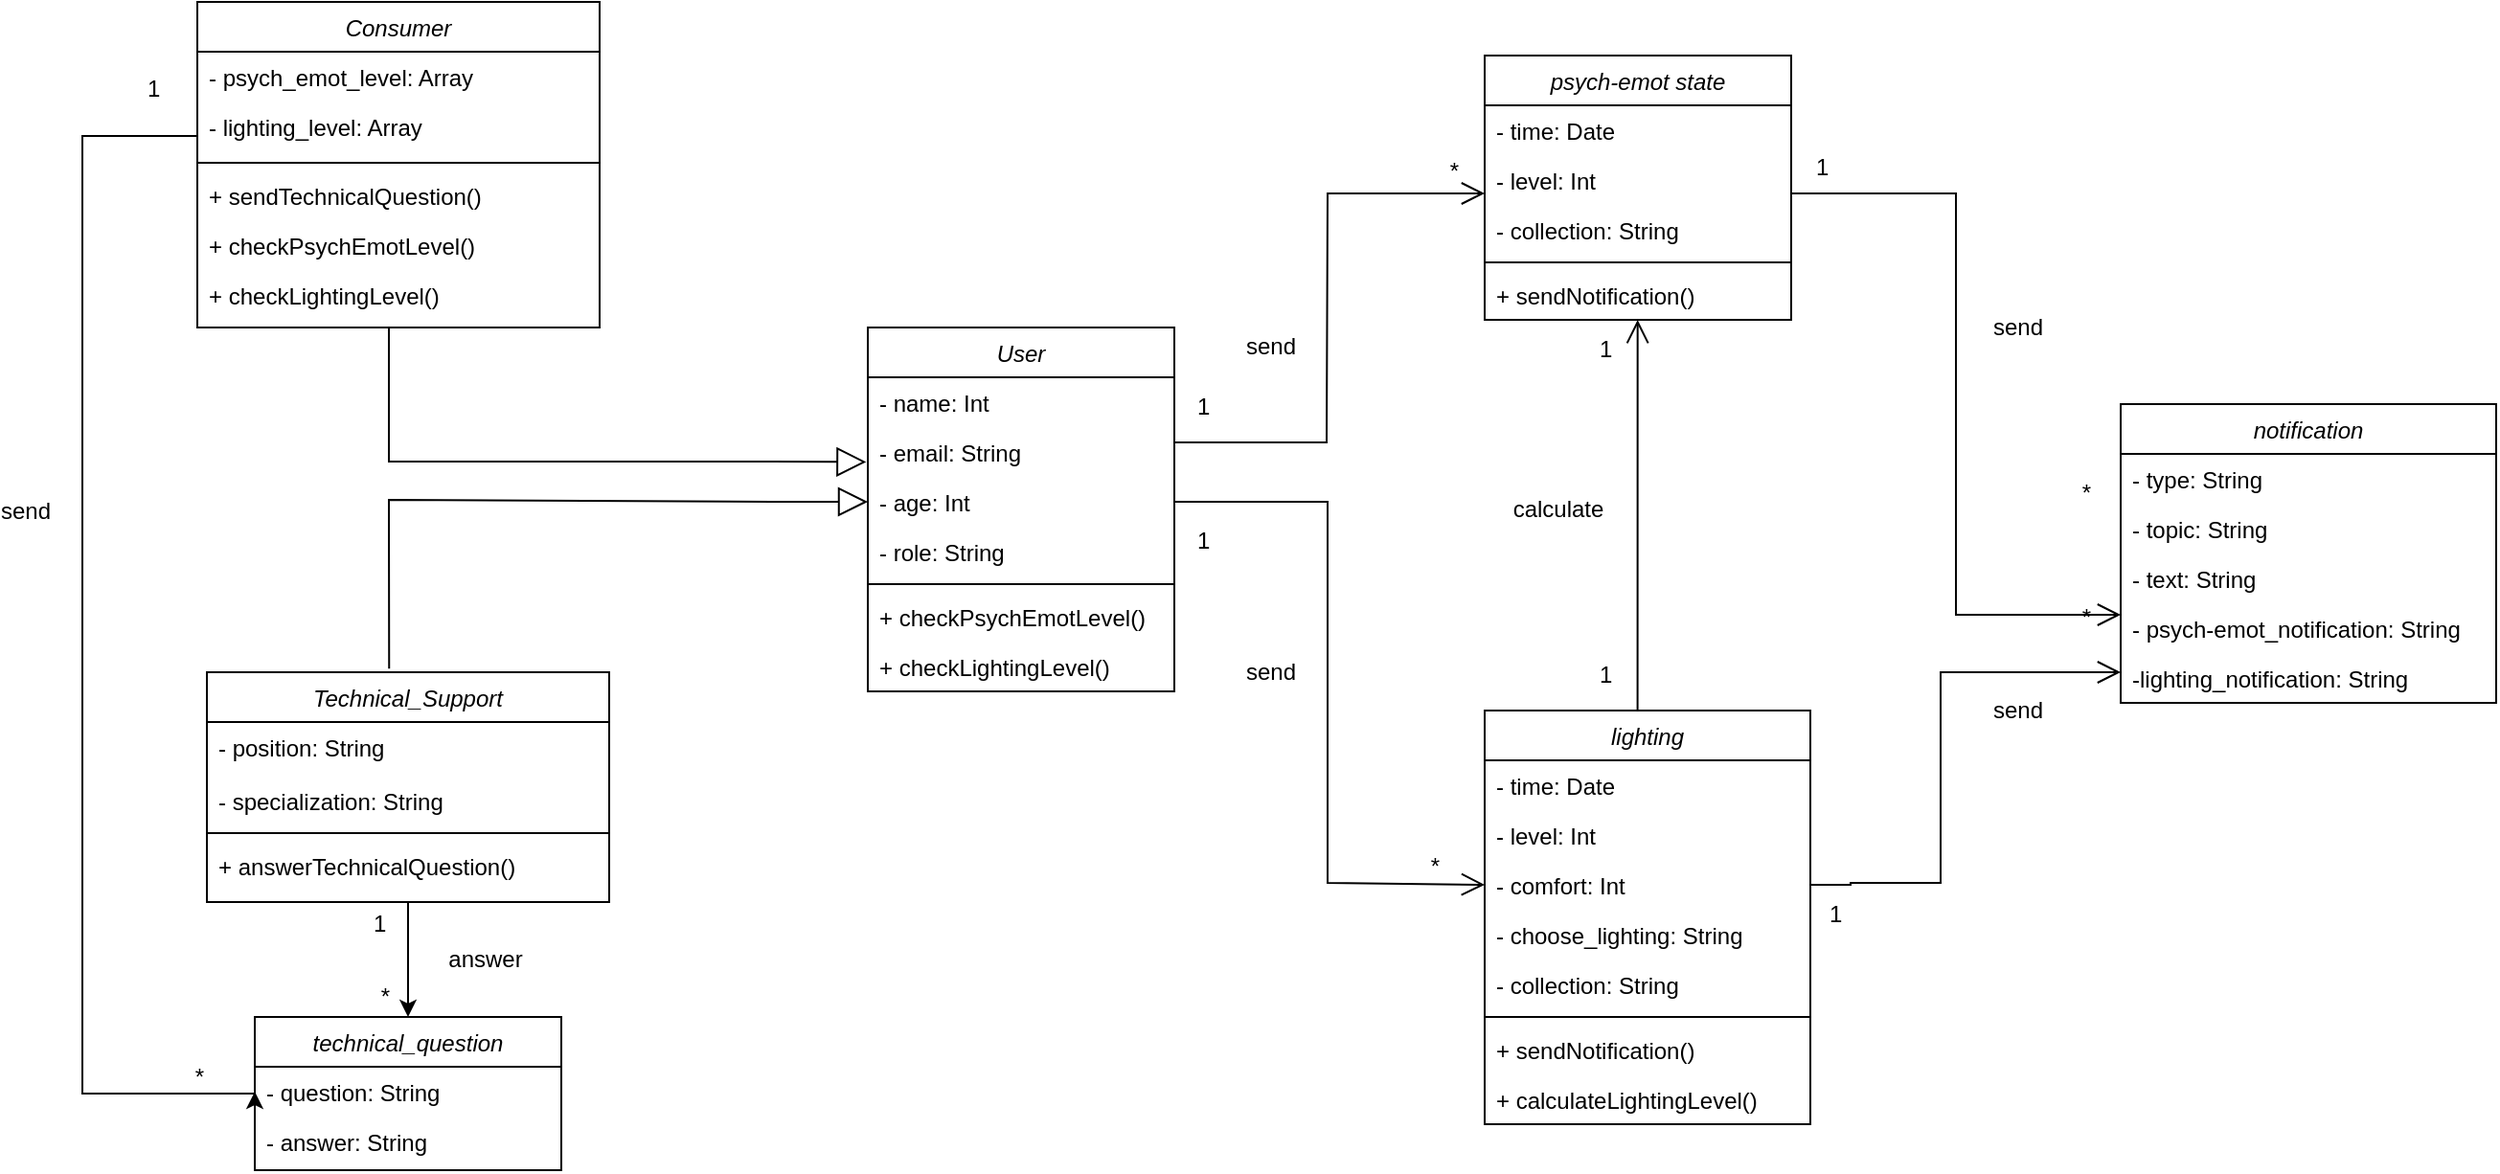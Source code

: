 <mxfile version="22.1.2" type="device" pages="2">
  <diagram id="0uNSTiFyO5Xx_1StXq3_" name="umlprogrammclasses">
    <mxGraphModel dx="830" dy="349" grid="1" gridSize="10" guides="1" tooltips="1" connect="1" arrows="1" fold="1" page="1" pageScale="1" pageWidth="827" pageHeight="1169" math="0" shadow="0">
      <root>
        <mxCell id="0" />
        <mxCell id="1" parent="0" />
        <mxCell id="LyiPn6veYWKkoinjSZd2-1" value="User" style="swimlane;fontStyle=2;align=center;verticalAlign=top;childLayout=stackLayout;horizontal=1;startSize=26;horizontalStack=0;resizeParent=1;resizeLast=0;collapsible=1;marginBottom=0;rounded=0;shadow=0;strokeWidth=1;" parent="1" vertex="1">
          <mxGeometry x="490" y="270" width="160" height="190" as="geometry">
            <mxRectangle x="230" y="140" width="160" height="26" as="alternateBounds" />
          </mxGeometry>
        </mxCell>
        <mxCell id="LyiPn6veYWKkoinjSZd2-2" value="- name: Int" style="text;align=left;verticalAlign=top;spacingLeft=4;spacingRight=4;overflow=hidden;rotatable=0;points=[[0,0.5],[1,0.5]];portConstraint=eastwest;" parent="LyiPn6veYWKkoinjSZd2-1" vertex="1">
          <mxGeometry y="26" width="160" height="26" as="geometry" />
        </mxCell>
        <mxCell id="LyiPn6veYWKkoinjSZd2-3" value="- email: String" style="text;align=left;verticalAlign=top;spacingLeft=4;spacingRight=4;overflow=hidden;rotatable=0;points=[[0,0.5],[1,0.5]];portConstraint=eastwest;rounded=0;shadow=0;html=0;" parent="LyiPn6veYWKkoinjSZd2-1" vertex="1">
          <mxGeometry y="52" width="160" height="26" as="geometry" />
        </mxCell>
        <mxCell id="LyiPn6veYWKkoinjSZd2-4" value="- age: Int" style="text;align=left;verticalAlign=top;spacingLeft=4;spacingRight=4;overflow=hidden;rotatable=0;points=[[0,0.5],[1,0.5]];portConstraint=eastwest;rounded=0;shadow=0;html=0;" parent="LyiPn6veYWKkoinjSZd2-1" vertex="1">
          <mxGeometry y="78" width="160" height="26" as="geometry" />
        </mxCell>
        <mxCell id="LyiPn6veYWKkoinjSZd2-5" value="- role: String" style="text;align=left;verticalAlign=top;spacingLeft=4;spacingRight=4;overflow=hidden;rotatable=0;points=[[0,0.5],[1,0.5]];portConstraint=eastwest;rounded=0;shadow=0;html=0;" parent="LyiPn6veYWKkoinjSZd2-1" vertex="1">
          <mxGeometry y="104" width="160" height="26" as="geometry" />
        </mxCell>
        <mxCell id="LyiPn6veYWKkoinjSZd2-6" value="" style="line;html=1;strokeWidth=1;align=left;verticalAlign=middle;spacingTop=-1;spacingLeft=3;spacingRight=3;rotatable=0;labelPosition=right;points=[];portConstraint=eastwest;" parent="LyiPn6veYWKkoinjSZd2-1" vertex="1">
          <mxGeometry y="130" width="160" height="8" as="geometry" />
        </mxCell>
        <mxCell id="LyiPn6veYWKkoinjSZd2-7" value="+ checkPsychEmotLevel()" style="text;align=left;verticalAlign=top;spacingLeft=4;spacingRight=4;overflow=hidden;rotatable=0;points=[[0,0.5],[1,0.5]];portConstraint=eastwest;" parent="LyiPn6veYWKkoinjSZd2-1" vertex="1">
          <mxGeometry y="138" width="160" height="26" as="geometry" />
        </mxCell>
        <mxCell id="LyiPn6veYWKkoinjSZd2-8" value="+ checkLightingLevel()" style="text;align=left;verticalAlign=top;spacingLeft=4;spacingRight=4;overflow=hidden;rotatable=0;points=[[0,0.5],[1,0.5]];portConstraint=eastwest;" parent="LyiPn6veYWKkoinjSZd2-1" vertex="1">
          <mxGeometry y="164" width="160" height="26" as="geometry" />
        </mxCell>
        <mxCell id="LyiPn6veYWKkoinjSZd2-9" style="edgeStyle=orthogonalEdgeStyle;rounded=0;orthogonalLoop=1;jettySize=auto;html=1;exitX=0.458;exitY=0.003;exitDx=0;exitDy=0;entryX=0.499;entryY=1.002;entryDx=0;entryDy=0;endSize=10;endArrow=open;endFill=0;entryPerimeter=0;exitPerimeter=0;" parent="1" source="LyiPn6veYWKkoinjSZd2-10" target="LyiPn6veYWKkoinjSZd2-67" edge="1">
          <mxGeometry relative="1" as="geometry">
            <Array as="points">
              <mxPoint x="892" y="471" />
            </Array>
          </mxGeometry>
        </mxCell>
        <mxCell id="LyiPn6veYWKkoinjSZd2-10" value="lighting" style="swimlane;fontStyle=2;align=center;verticalAlign=top;childLayout=stackLayout;horizontal=1;startSize=26;horizontalStack=0;resizeParent=1;resizeLast=0;collapsible=1;marginBottom=0;rounded=0;shadow=0;strokeWidth=1;" parent="1" vertex="1">
          <mxGeometry x="812" y="470" width="170" height="216" as="geometry">
            <mxRectangle x="550" y="140" width="160" height="26" as="alternateBounds" />
          </mxGeometry>
        </mxCell>
        <mxCell id="LyiPn6veYWKkoinjSZd2-11" value="- time: Date" style="text;align=left;verticalAlign=top;spacingLeft=4;spacingRight=4;overflow=hidden;rotatable=0;points=[[0,0.5],[1,0.5]];portConstraint=eastwest;" parent="LyiPn6veYWKkoinjSZd2-10" vertex="1">
          <mxGeometry y="26" width="170" height="26" as="geometry" />
        </mxCell>
        <mxCell id="LyiPn6veYWKkoinjSZd2-12" value="- level: Int" style="text;align=left;verticalAlign=top;spacingLeft=4;spacingRight=4;overflow=hidden;rotatable=0;points=[[0,0.5],[1,0.5]];portConstraint=eastwest;rounded=0;shadow=0;html=0;" parent="LyiPn6veYWKkoinjSZd2-10" vertex="1">
          <mxGeometry y="52" width="170" height="26" as="geometry" />
        </mxCell>
        <mxCell id="LyiPn6veYWKkoinjSZd2-13" value="- comfort: Int" style="text;align=left;verticalAlign=top;spacingLeft=4;spacingRight=4;overflow=hidden;rotatable=0;points=[[0,0.5],[1,0.5]];portConstraint=eastwest;rounded=0;shadow=0;html=0;" parent="LyiPn6veYWKkoinjSZd2-10" vertex="1">
          <mxGeometry y="78" width="170" height="26" as="geometry" />
        </mxCell>
        <mxCell id="LyiPn6veYWKkoinjSZd2-14" value="- choose_lighting: String" style="text;align=left;verticalAlign=top;spacingLeft=4;spacingRight=4;overflow=hidden;rotatable=0;points=[[0,0.5],[1,0.5]];portConstraint=eastwest;rounded=0;shadow=0;html=0;" parent="LyiPn6veYWKkoinjSZd2-10" vertex="1">
          <mxGeometry y="104" width="170" height="26" as="geometry" />
        </mxCell>
        <mxCell id="sDTNQ6NQUS_r1RzV8iLV-4" value="- collection: String" style="text;align=left;verticalAlign=top;spacingLeft=4;spacingRight=4;overflow=hidden;rotatable=0;points=[[0,0.5],[1,0.5]];portConstraint=eastwest;rounded=0;shadow=0;html=0;" vertex="1" parent="LyiPn6veYWKkoinjSZd2-10">
          <mxGeometry y="130" width="170" height="26" as="geometry" />
        </mxCell>
        <mxCell id="LyiPn6veYWKkoinjSZd2-16" value="" style="line;html=1;strokeWidth=1;align=left;verticalAlign=middle;spacingTop=-1;spacingLeft=3;spacingRight=3;rotatable=0;labelPosition=right;points=[];portConstraint=eastwest;" parent="LyiPn6veYWKkoinjSZd2-10" vertex="1">
          <mxGeometry y="156" width="170" height="8" as="geometry" />
        </mxCell>
        <mxCell id="LyiPn6veYWKkoinjSZd2-17" value="+ sendNotification()" style="text;align=left;verticalAlign=top;spacingLeft=4;spacingRight=4;overflow=hidden;rotatable=0;points=[[0,0.5],[1,0.5]];portConstraint=eastwest;" parent="LyiPn6veYWKkoinjSZd2-10" vertex="1">
          <mxGeometry y="164" width="170" height="26" as="geometry" />
        </mxCell>
        <mxCell id="LyiPn6veYWKkoinjSZd2-18" value="+ calculateLightingLevel()" style="text;align=left;verticalAlign=top;spacingLeft=4;spacingRight=4;overflow=hidden;rotatable=0;points=[[0,0.5],[1,0.5]];portConstraint=eastwest;" parent="LyiPn6veYWKkoinjSZd2-10" vertex="1">
          <mxGeometry y="190" width="170" height="26" as="geometry" />
        </mxCell>
        <mxCell id="LyiPn6veYWKkoinjSZd2-19" value="Consumer" style="swimlane;fontStyle=2;align=center;verticalAlign=top;childLayout=stackLayout;horizontal=1;startSize=26;horizontalStack=0;resizeParent=1;resizeLast=0;collapsible=1;marginBottom=0;rounded=0;shadow=0;strokeWidth=1;" parent="1" vertex="1">
          <mxGeometry x="140" y="100" width="210" height="170" as="geometry">
            <mxRectangle x="230" y="140" width="160" height="26" as="alternateBounds" />
          </mxGeometry>
        </mxCell>
        <mxCell id="LyiPn6veYWKkoinjSZd2-20" value="- psych_emot_level: Array" style="text;align=left;verticalAlign=top;spacingLeft=4;spacingRight=4;overflow=hidden;rotatable=0;points=[[0,0.5],[1,0.5]];portConstraint=eastwest;" parent="LyiPn6veYWKkoinjSZd2-19" vertex="1">
          <mxGeometry y="26" width="210" height="26" as="geometry" />
        </mxCell>
        <mxCell id="LyiPn6veYWKkoinjSZd2-21" value="- lighting_level: Array" style="text;align=left;verticalAlign=top;spacingLeft=4;spacingRight=4;overflow=hidden;rotatable=0;points=[[0,0.5],[1,0.5]];portConstraint=eastwest;rounded=0;shadow=0;html=0;" parent="LyiPn6veYWKkoinjSZd2-19" vertex="1">
          <mxGeometry y="52" width="210" height="28" as="geometry" />
        </mxCell>
        <mxCell id="LyiPn6veYWKkoinjSZd2-22" value="" style="line;html=1;strokeWidth=1;align=left;verticalAlign=middle;spacingTop=-1;spacingLeft=3;spacingRight=3;rotatable=0;labelPosition=right;points=[];portConstraint=eastwest;" parent="LyiPn6veYWKkoinjSZd2-19" vertex="1">
          <mxGeometry y="80" width="210" height="8" as="geometry" />
        </mxCell>
        <mxCell id="LyiPn6veYWKkoinjSZd2-23" value="+ sendTechnicalQuestion()" style="text;align=left;verticalAlign=top;spacingLeft=4;spacingRight=4;overflow=hidden;rotatable=0;points=[[0,0.5],[1,0.5]];portConstraint=eastwest;" parent="LyiPn6veYWKkoinjSZd2-19" vertex="1">
          <mxGeometry y="88" width="210" height="26" as="geometry" />
        </mxCell>
        <mxCell id="LyiPn6veYWKkoinjSZd2-24" value="+ checkPsychEmotLevel()" style="text;align=left;verticalAlign=top;spacingLeft=4;spacingRight=4;overflow=hidden;rotatable=0;points=[[0,0.5],[1,0.5]];portConstraint=eastwest;" parent="LyiPn6veYWKkoinjSZd2-19" vertex="1">
          <mxGeometry y="114" width="210" height="26" as="geometry" />
        </mxCell>
        <mxCell id="LyiPn6veYWKkoinjSZd2-25" value="+ checkLightingLevel()" style="text;align=left;verticalAlign=top;spacingLeft=4;spacingRight=4;overflow=hidden;rotatable=0;points=[[0,0.5],[1,0.5]];portConstraint=eastwest;" parent="LyiPn6veYWKkoinjSZd2-19" vertex="1">
          <mxGeometry y="140" width="210" height="26" as="geometry" />
        </mxCell>
        <mxCell id="LyiPn6veYWKkoinjSZd2-26" value="" style="endArrow=block;html=1;rounded=0;endFill=0;endSize=13;entryX=-0.005;entryY=0.701;entryDx=0;entryDy=0;entryPerimeter=0;" parent="1" target="LyiPn6veYWKkoinjSZd2-3" edge="1">
          <mxGeometry width="50" height="50" relative="1" as="geometry">
            <mxPoint x="240" y="270" as="sourcePoint" />
            <mxPoint x="560" y="275" as="targetPoint" />
            <Array as="points">
              <mxPoint x="240" y="340" />
              <mxPoint x="340" y="340" />
              <mxPoint x="440" y="340" />
            </Array>
          </mxGeometry>
        </mxCell>
        <mxCell id="LyiPn6veYWKkoinjSZd2-27" value="Technical_Support" style="swimlane;fontStyle=2;align=center;verticalAlign=top;childLayout=stackLayout;horizontal=1;startSize=26;horizontalStack=0;resizeParent=1;resizeLast=0;collapsible=1;marginBottom=0;rounded=0;shadow=0;strokeWidth=1;" parent="1" vertex="1">
          <mxGeometry x="145" y="450" width="210" height="120" as="geometry">
            <mxRectangle x="230" y="140" width="160" height="26" as="alternateBounds" />
          </mxGeometry>
        </mxCell>
        <mxCell id="LyiPn6veYWKkoinjSZd2-29" value="- position: String" style="text;align=left;verticalAlign=top;spacingLeft=4;spacingRight=4;overflow=hidden;rotatable=0;points=[[0,0.5],[1,0.5]];portConstraint=eastwest;rounded=0;shadow=0;html=0;" parent="LyiPn6veYWKkoinjSZd2-27" vertex="1">
          <mxGeometry y="26" width="210" height="28" as="geometry" />
        </mxCell>
        <mxCell id="LyiPn6veYWKkoinjSZd2-28" value="- specialization: String" style="text;align=left;verticalAlign=top;spacingLeft=4;spacingRight=4;overflow=hidden;rotatable=0;points=[[0,0.5],[1,0.5]];portConstraint=eastwest;" parent="LyiPn6veYWKkoinjSZd2-27" vertex="1">
          <mxGeometry y="54" width="210" height="26" as="geometry" />
        </mxCell>
        <mxCell id="LyiPn6veYWKkoinjSZd2-30" value="" style="line;html=1;strokeWidth=1;align=left;verticalAlign=middle;spacingTop=-1;spacingLeft=3;spacingRight=3;rotatable=0;labelPosition=right;points=[];portConstraint=eastwest;" parent="LyiPn6veYWKkoinjSZd2-27" vertex="1">
          <mxGeometry y="80" width="210" height="8" as="geometry" />
        </mxCell>
        <mxCell id="LyiPn6veYWKkoinjSZd2-31" value="+ answerTechnicalQuestion()" style="text;align=left;verticalAlign=top;spacingLeft=4;spacingRight=4;overflow=hidden;rotatable=0;points=[[0,0.5],[1,0.5]];portConstraint=eastwest;" parent="LyiPn6veYWKkoinjSZd2-27" vertex="1">
          <mxGeometry y="88" width="210" height="26" as="geometry" />
        </mxCell>
        <mxCell id="LyiPn6veYWKkoinjSZd2-32" value="technical_question" style="swimlane;fontStyle=2;align=center;verticalAlign=top;childLayout=stackLayout;horizontal=1;startSize=26;horizontalStack=0;resizeParent=1;resizeLast=0;collapsible=1;marginBottom=0;rounded=0;shadow=0;strokeWidth=1;" parent="1" vertex="1">
          <mxGeometry x="170" y="630" width="160" height="80" as="geometry">
            <mxRectangle x="550" y="140" width="160" height="26" as="alternateBounds" />
          </mxGeometry>
        </mxCell>
        <mxCell id="LyiPn6veYWKkoinjSZd2-33" value="- question: String" style="text;align=left;verticalAlign=top;spacingLeft=4;spacingRight=4;overflow=hidden;rotatable=0;points=[[0,0.5],[1,0.5]];portConstraint=eastwest;" parent="LyiPn6veYWKkoinjSZd2-32" vertex="1">
          <mxGeometry y="26" width="160" height="26" as="geometry" />
        </mxCell>
        <mxCell id="LyiPn6veYWKkoinjSZd2-34" value="- answer: String" style="text;align=left;verticalAlign=top;spacingLeft=4;spacingRight=4;overflow=hidden;rotatable=0;points=[[0,0.5],[1,0.5]];portConstraint=eastwest;rounded=0;shadow=0;html=0;" parent="LyiPn6veYWKkoinjSZd2-32" vertex="1">
          <mxGeometry y="52" width="160" height="26" as="geometry" />
        </mxCell>
        <mxCell id="LyiPn6veYWKkoinjSZd2-36" style="edgeStyle=orthogonalEdgeStyle;rounded=0;orthogonalLoop=1;jettySize=auto;html=1;exitX=0;exitY=0.5;exitDx=0;exitDy=0;entryX=0;entryY=0.5;entryDx=0;entryDy=0;" parent="1" source="LyiPn6veYWKkoinjSZd2-21" target="LyiPn6veYWKkoinjSZd2-33" edge="1">
          <mxGeometry relative="1" as="geometry">
            <mxPoint x="750" y="770" as="targetPoint" />
            <Array as="points">
              <mxPoint x="140" y="170" />
              <mxPoint x="80" y="170" />
              <mxPoint x="80" y="670" />
              <mxPoint x="170" y="670" />
            </Array>
          </mxGeometry>
        </mxCell>
        <mxCell id="LyiPn6veYWKkoinjSZd2-37" style="edgeStyle=orthogonalEdgeStyle;rounded=0;orthogonalLoop=1;jettySize=auto;html=1;exitX=0.5;exitY=1;exitDx=0;exitDy=0;entryX=0.5;entryY=0;entryDx=0;entryDy=0;" parent="1" source="LyiPn6veYWKkoinjSZd2-27" target="LyiPn6veYWKkoinjSZd2-32" edge="1">
          <mxGeometry relative="1" as="geometry">
            <Array as="points">
              <mxPoint x="250" y="620" />
              <mxPoint x="250" y="620" />
            </Array>
          </mxGeometry>
        </mxCell>
        <mxCell id="LyiPn6veYWKkoinjSZd2-38" value="answer" style="text;html=1;resizable=0;points=[];;align=center;verticalAlign=middle;labelBackgroundColor=none;rounded=0;shadow=0;strokeWidth=1;fontSize=12;" parent="1" vertex="1" connectable="0">
          <mxGeometry x="290" y="600" as="geometry" />
        </mxCell>
        <mxCell id="LyiPn6veYWKkoinjSZd2-39" value="send" style="text;html=1;resizable=0;points=[];;align=center;verticalAlign=middle;labelBackgroundColor=none;rounded=0;shadow=0;strokeWidth=1;fontSize=12;" parent="1" vertex="1" connectable="0">
          <mxGeometry x="50" y="366" as="geometry" />
        </mxCell>
        <mxCell id="LyiPn6veYWKkoinjSZd2-40" value="1" style="resizable=0;align=left;verticalAlign=bottom;labelBackgroundColor=none;fontSize=12;" parent="1" connectable="0" vertex="1">
          <mxGeometry x="80" y="185" as="geometry">
            <mxPoint x="32" y="-31" as="offset" />
          </mxGeometry>
        </mxCell>
        <mxCell id="LyiPn6veYWKkoinjSZd2-41" value="" style="resizable=0;align=right;verticalAlign=bottom;labelBackgroundColor=none;fontSize=12;" parent="1" connectable="0" vertex="1">
          <mxGeometry x="829" y="540" as="geometry">
            <mxPoint x="21" y="353" as="offset" />
          </mxGeometry>
        </mxCell>
        <mxCell id="LyiPn6veYWKkoinjSZd2-43" value="1" style="resizable=0;align=left;verticalAlign=bottom;labelBackgroundColor=none;fontSize=12;" parent="1" connectable="0" vertex="1">
          <mxGeometry x="230" y="590" as="geometry" />
        </mxCell>
        <mxCell id="LyiPn6veYWKkoinjSZd2-44" value="" style="endArrow=block;html=1;rounded=0;endFill=0;endSize=13;entryX=0;entryY=0.5;entryDx=0;entryDy=0;exitX=0.453;exitY=-0.016;exitDx=0;exitDy=0;exitPerimeter=0;" parent="1" source="LyiPn6veYWKkoinjSZd2-27" target="LyiPn6veYWKkoinjSZd2-4" edge="1">
          <mxGeometry width="50" height="50" relative="1" as="geometry">
            <mxPoint x="355" y="520" as="sourcePoint" />
            <mxPoint x="465" y="360" as="targetPoint" />
            <Array as="points">
              <mxPoint x="240" y="360" />
              <mxPoint x="440" y="361" />
            </Array>
          </mxGeometry>
        </mxCell>
        <mxCell id="LyiPn6veYWKkoinjSZd2-52" value="" style="endArrow=open;html=1;rounded=0;exitX=1;exitY=0.5;exitDx=0;exitDy=0;entryX=0;entryY=0.5;entryDx=0;entryDy=0;endFill=0;endSize=10;" parent="1" source="LyiPn6veYWKkoinjSZd2-4" target="LyiPn6veYWKkoinjSZd2-13" edge="1">
          <mxGeometry width="50" height="50" relative="1" as="geometry">
            <mxPoint x="660" y="420" as="sourcePoint" />
            <mxPoint x="730" y="520" as="targetPoint" />
            <Array as="points">
              <mxPoint x="730" y="361" />
              <mxPoint x="730" y="560" />
            </Array>
          </mxGeometry>
        </mxCell>
        <mxCell id="LyiPn6veYWKkoinjSZd2-53" value="send" style="text;html=1;resizable=0;points=[];;align=center;verticalAlign=middle;labelBackgroundColor=none;rounded=0;shadow=0;strokeWidth=1;fontSize=12;" parent="1" vertex="1" connectable="0">
          <mxGeometry x="700" y="450" as="geometry" />
        </mxCell>
        <mxCell id="LyiPn6veYWKkoinjSZd2-54" value="1" style="resizable=0;align=left;verticalAlign=bottom;labelBackgroundColor=none;fontSize=12;" parent="1" connectable="0" vertex="1">
          <mxGeometry x="660" y="390" as="geometry" />
        </mxCell>
        <mxCell id="LyiPn6veYWKkoinjSZd2-55" value="*" style="resizable=0;align=right;verticalAlign=bottom;labelBackgroundColor=none;fontSize=12;" parent="1" connectable="0" vertex="1">
          <mxGeometry x="260" y="690" as="geometry">
            <mxPoint x="-18" y="-62" as="offset" />
          </mxGeometry>
        </mxCell>
        <mxCell id="LyiPn6veYWKkoinjSZd2-58" value="*" style="resizable=0;align=right;verticalAlign=bottom;labelBackgroundColor=none;fontSize=12;" parent="1" connectable="0" vertex="1">
          <mxGeometry x="145" y="670" as="geometry" />
        </mxCell>
        <mxCell id="LyiPn6veYWKkoinjSZd2-59" value="*" style="resizable=0;align=right;verticalAlign=bottom;labelBackgroundColor=none;fontSize=12;" parent="1" connectable="0" vertex="1">
          <mxGeometry x="790" y="560" as="geometry" />
        </mxCell>
        <mxCell id="LyiPn6veYWKkoinjSZd2-62" value="psych-emot state" style="swimlane;fontStyle=2;align=center;verticalAlign=top;childLayout=stackLayout;horizontal=1;startSize=26;horizontalStack=0;resizeParent=1;resizeLast=0;collapsible=1;marginBottom=0;rounded=0;shadow=0;strokeWidth=1;" parent="1" vertex="1">
          <mxGeometry x="812" y="128" width="160" height="138" as="geometry">
            <mxRectangle x="550" y="140" width="160" height="26" as="alternateBounds" />
          </mxGeometry>
        </mxCell>
        <mxCell id="LyiPn6veYWKkoinjSZd2-63" value="- time: Date" style="text;align=left;verticalAlign=top;spacingLeft=4;spacingRight=4;overflow=hidden;rotatable=0;points=[[0,0.5],[1,0.5]];portConstraint=eastwest;" parent="LyiPn6veYWKkoinjSZd2-62" vertex="1">
          <mxGeometry y="26" width="160" height="26" as="geometry" />
        </mxCell>
        <mxCell id="LyiPn6veYWKkoinjSZd2-64" value="- level: Int" style="text;align=left;verticalAlign=top;spacingLeft=4;spacingRight=4;overflow=hidden;rotatable=0;points=[[0,0.5],[1,0.5]];portConstraint=eastwest;rounded=0;shadow=0;html=0;" parent="LyiPn6veYWKkoinjSZd2-62" vertex="1">
          <mxGeometry y="52" width="160" height="26" as="geometry" />
        </mxCell>
        <mxCell id="sDTNQ6NQUS_r1RzV8iLV-3" value="- collection: String" style="text;align=left;verticalAlign=top;spacingLeft=4;spacingRight=4;overflow=hidden;rotatable=0;points=[[0,0.5],[1,0.5]];portConstraint=eastwest;rounded=0;shadow=0;html=0;" vertex="1" parent="LyiPn6veYWKkoinjSZd2-62">
          <mxGeometry y="78" width="160" height="26" as="geometry" />
        </mxCell>
        <mxCell id="LyiPn6veYWKkoinjSZd2-66" value="" style="line;html=1;strokeWidth=1;align=left;verticalAlign=middle;spacingTop=-1;spacingLeft=3;spacingRight=3;rotatable=0;labelPosition=right;points=[];portConstraint=eastwest;" parent="LyiPn6veYWKkoinjSZd2-62" vertex="1">
          <mxGeometry y="104" width="160" height="8" as="geometry" />
        </mxCell>
        <mxCell id="LyiPn6veYWKkoinjSZd2-67" value="+ sendNotification()" style="text;align=left;verticalAlign=top;spacingLeft=4;spacingRight=4;overflow=hidden;rotatable=0;points=[[0,0.5],[1,0.5]];portConstraint=eastwest;" parent="LyiPn6veYWKkoinjSZd2-62" vertex="1">
          <mxGeometry y="112" width="160" height="26" as="geometry" />
        </mxCell>
        <mxCell id="LyiPn6veYWKkoinjSZd2-68" value="" style="resizable=0;align=right;verticalAlign=bottom;labelBackgroundColor=none;fontSize=12;" parent="1" connectable="0" vertex="1">
          <mxGeometry x="829" y="290" as="geometry">
            <mxPoint x="21" y="353" as="offset" />
          </mxGeometry>
        </mxCell>
        <mxCell id="LyiPn6veYWKkoinjSZd2-69" value="*" style="resizable=0;align=right;verticalAlign=bottom;labelBackgroundColor=none;fontSize=12;" parent="1" connectable="0" vertex="1">
          <mxGeometry x="800" y="197" as="geometry" />
        </mxCell>
        <mxCell id="LyiPn6veYWKkoinjSZd2-70" value="" style="endArrow=open;html=1;rounded=0;exitX=1;exitY=0.5;exitDx=0;exitDy=0;entryX=0;entryY=0.769;entryDx=0;entryDy=0;endFill=0;endSize=10;entryPerimeter=0;" parent="1" target="LyiPn6veYWKkoinjSZd2-64" edge="1">
          <mxGeometry width="50" height="50" relative="1" as="geometry">
            <mxPoint x="649.5" y="330" as="sourcePoint" />
            <mxPoint x="816.5" y="490" as="targetPoint" />
            <Array as="points">
              <mxPoint x="729.5" y="330" />
              <mxPoint x="730" y="200" />
            </Array>
          </mxGeometry>
        </mxCell>
        <mxCell id="LyiPn6veYWKkoinjSZd2-71" value="1" style="resizable=0;align=left;verticalAlign=bottom;labelBackgroundColor=none;fontSize=12;" parent="1" connectable="0" vertex="1">
          <mxGeometry x="660" y="320" as="geometry" />
        </mxCell>
        <mxCell id="LyiPn6veYWKkoinjSZd2-72" value="send" style="text;html=1;resizable=0;points=[];;align=center;verticalAlign=middle;labelBackgroundColor=none;rounded=0;shadow=0;strokeWidth=1;fontSize=12;" parent="1" vertex="1" connectable="0">
          <mxGeometry x="700" y="280" as="geometry" />
        </mxCell>
        <mxCell id="LyiPn6veYWKkoinjSZd2-73" value="notification" style="swimlane;fontStyle=2;align=center;verticalAlign=top;childLayout=stackLayout;horizontal=1;startSize=26;horizontalStack=0;resizeParent=1;resizeLast=0;collapsible=1;marginBottom=0;rounded=0;shadow=0;strokeWidth=1;" parent="1" vertex="1">
          <mxGeometry x="1144" y="310" width="196" height="156" as="geometry">
            <mxRectangle x="550" y="140" width="160" height="26" as="alternateBounds" />
          </mxGeometry>
        </mxCell>
        <mxCell id="LyiPn6veYWKkoinjSZd2-74" value="- type: String" style="text;align=left;verticalAlign=top;spacingLeft=4;spacingRight=4;overflow=hidden;rotatable=0;points=[[0,0.5],[1,0.5]];portConstraint=eastwest;" parent="LyiPn6veYWKkoinjSZd2-73" vertex="1">
          <mxGeometry y="26" width="196" height="26" as="geometry" />
        </mxCell>
        <mxCell id="LyiPn6veYWKkoinjSZd2-75" value="- topic: String" style="text;align=left;verticalAlign=top;spacingLeft=4;spacingRight=4;overflow=hidden;rotatable=0;points=[[0,0.5],[1,0.5]];portConstraint=eastwest;rounded=0;shadow=0;html=0;" parent="LyiPn6veYWKkoinjSZd2-73" vertex="1">
          <mxGeometry y="52" width="196" height="26" as="geometry" />
        </mxCell>
        <mxCell id="LyiPn6veYWKkoinjSZd2-76" value="- text: String" style="text;align=left;verticalAlign=top;spacingLeft=4;spacingRight=4;overflow=hidden;rotatable=0;points=[[0,0.5],[1,0.5]];portConstraint=eastwest;rounded=0;shadow=0;html=0;" parent="LyiPn6veYWKkoinjSZd2-73" vertex="1">
          <mxGeometry y="78" width="196" height="26" as="geometry" />
        </mxCell>
        <mxCell id="sDTNQ6NQUS_r1RzV8iLV-5" value="- psych-emot_notification: String" style="text;align=left;verticalAlign=top;spacingLeft=4;spacingRight=4;overflow=hidden;rotatable=0;points=[[0,0.5],[1,0.5]];portConstraint=eastwest;rounded=0;shadow=0;html=0;" vertex="1" parent="LyiPn6veYWKkoinjSZd2-73">
          <mxGeometry y="104" width="196" height="26" as="geometry" />
        </mxCell>
        <mxCell id="sDTNQ6NQUS_r1RzV8iLV-6" value="-lighting_notification: String" style="text;align=left;verticalAlign=top;spacingLeft=4;spacingRight=4;overflow=hidden;rotatable=0;points=[[0,0.5],[1,0.5]];portConstraint=eastwest;rounded=0;shadow=0;html=0;" vertex="1" parent="LyiPn6veYWKkoinjSZd2-73">
          <mxGeometry y="130" width="196" height="26" as="geometry" />
        </mxCell>
        <mxCell id="LyiPn6veYWKkoinjSZd2-77" value="" style="resizable=0;align=right;verticalAlign=bottom;labelBackgroundColor=none;fontSize=12;" parent="1" connectable="0" vertex="1">
          <mxGeometry x="1156" y="420" as="geometry">
            <mxPoint x="21" y="353" as="offset" />
          </mxGeometry>
        </mxCell>
        <mxCell id="LyiPn6veYWKkoinjSZd2-78" style="edgeStyle=orthogonalEdgeStyle;rounded=0;orthogonalLoop=1;jettySize=auto;html=1;exitX=1;exitY=0.5;exitDx=0;exitDy=0;endArrow=open;endFill=0;endSize=10;" parent="1" source="LyiPn6veYWKkoinjSZd2-64" target="sDTNQ6NQUS_r1RzV8iLV-5" edge="1">
          <mxGeometry relative="1" as="geometry">
            <Array as="points">
              <mxPoint x="972" y="200" />
              <mxPoint x="1058" y="200" />
              <mxPoint x="1058" y="420" />
            </Array>
          </mxGeometry>
        </mxCell>
        <mxCell id="LyiPn6veYWKkoinjSZd2-79" style="edgeStyle=orthogonalEdgeStyle;rounded=0;orthogonalLoop=1;jettySize=auto;html=1;exitX=1;exitY=0.5;exitDx=0;exitDy=0;strokeWidth=1;endSize=10;endArrow=open;endFill=0;" parent="1" source="LyiPn6veYWKkoinjSZd2-13" target="sDTNQ6NQUS_r1RzV8iLV-6" edge="1">
          <mxGeometry relative="1" as="geometry">
            <Array as="points">
              <mxPoint x="1003" y="561" />
              <mxPoint x="1003" y="560" />
              <mxPoint x="1050" y="560" />
              <mxPoint x="1050" y="450" />
            </Array>
            <mxPoint x="1003.44" y="535" as="sourcePoint" />
            <mxPoint x="1176.56" y="409.866" as="targetPoint" />
          </mxGeometry>
        </mxCell>
        <mxCell id="LyiPn6veYWKkoinjSZd2-80" value="send" style="text;html=1;resizable=0;points=[];;align=center;verticalAlign=middle;labelBackgroundColor=none;rounded=0;shadow=0;strokeWidth=1;fontSize=12;" parent="1" vertex="1" connectable="0">
          <mxGeometry x="1090" y="270" as="geometry" />
        </mxCell>
        <mxCell id="LyiPn6veYWKkoinjSZd2-81" value="send" style="text;html=1;resizable=0;points=[];;align=center;verticalAlign=middle;labelBackgroundColor=none;rounded=0;shadow=0;strokeWidth=1;fontSize=12;" parent="1" vertex="1" connectable="0">
          <mxGeometry x="1090" y="470" as="geometry" />
        </mxCell>
        <mxCell id="LyiPn6veYWKkoinjSZd2-82" value="*" style="resizable=0;align=right;verticalAlign=bottom;labelBackgroundColor=none;fontSize=12;" parent="1" connectable="0" vertex="1">
          <mxGeometry x="1130" y="430" as="geometry" />
        </mxCell>
        <mxCell id="LyiPn6veYWKkoinjSZd2-83" value="*" style="resizable=0;align=right;verticalAlign=bottom;labelBackgroundColor=none;fontSize=12;" parent="1" connectable="0" vertex="1">
          <mxGeometry x="1130" y="365" as="geometry" />
        </mxCell>
        <mxCell id="LyiPn6veYWKkoinjSZd2-84" value="1" style="resizable=0;align=left;verticalAlign=bottom;labelBackgroundColor=none;fontSize=12;" parent="1" connectable="0" vertex="1">
          <mxGeometry x="982" y="250" as="geometry">
            <mxPoint x="1" y="-55" as="offset" />
          </mxGeometry>
        </mxCell>
        <mxCell id="LyiPn6veYWKkoinjSZd2-85" value="1" style="resizable=0;align=left;verticalAlign=bottom;labelBackgroundColor=none;fontSize=12;" parent="1" connectable="0" vertex="1">
          <mxGeometry x="990" y="585" as="geometry" />
        </mxCell>
        <mxCell id="LyiPn6veYWKkoinjSZd2-86" value="1" style="resizable=0;align=left;verticalAlign=bottom;labelBackgroundColor=none;fontSize=12;" parent="1" connectable="0" vertex="1">
          <mxGeometry x="870" y="460" as="geometry" />
        </mxCell>
        <mxCell id="LyiPn6veYWKkoinjSZd2-87" value="1" style="resizable=0;align=left;verticalAlign=bottom;labelBackgroundColor=none;fontSize=12;" parent="1" connectable="0" vertex="1">
          <mxGeometry x="870" y="290" as="geometry" />
        </mxCell>
        <mxCell id="LyiPn6veYWKkoinjSZd2-88" value="calculate" style="text;html=1;resizable=0;points=[];;align=center;verticalAlign=middle;labelBackgroundColor=none;rounded=0;shadow=0;strokeWidth=1;fontSize=12;" parent="1" vertex="1" connectable="0">
          <mxGeometry x="850" y="365" as="geometry" />
        </mxCell>
      </root>
    </mxGraphModel>
  </diagram>
  <diagram id="gE7cOhW9pCKrOsJMOUvD" name="Страница — 2">
    <mxGraphModel dx="1726" dy="599" grid="1" gridSize="10" guides="1" tooltips="1" connect="1" arrows="1" fold="1" page="1" pageScale="1" pageWidth="827" pageHeight="1169" math="0" shadow="0">
      <root>
        <mxCell id="0" />
        <mxCell id="1" parent="0" />
        <mxCell id="D6V-iZ1zgxCqqQ2c0elW-1" value="User" style="swimlane;fontStyle=0;childLayout=stackLayout;horizontal=1;startSize=26;fillColor=none;horizontalStack=0;resizeParent=1;resizeParentMax=0;resizeLast=0;collapsible=1;marginBottom=0;" vertex="1" parent="1">
          <mxGeometry x="426" y="350" width="140" height="130" as="geometry">
            <mxRectangle x="280" y="-970" width="70" height="30" as="alternateBounds" />
          </mxGeometry>
        </mxCell>
        <mxCell id="D6V-iZ1zgxCqqQ2c0elW-2" value="name" style="text;strokeColor=none;fillColor=none;align=left;verticalAlign=top;spacingLeft=4;spacingRight=4;overflow=hidden;rotatable=0;points=[[0,0.5],[1,0.5]];portConstraint=eastwest;" vertex="1" parent="D6V-iZ1zgxCqqQ2c0elW-1">
          <mxGeometry y="26" width="140" height="26" as="geometry" />
        </mxCell>
        <mxCell id="D6V-iZ1zgxCqqQ2c0elW-3" value="age" style="text;strokeColor=none;fillColor=none;align=left;verticalAlign=top;spacingLeft=4;spacingRight=4;overflow=hidden;rotatable=0;points=[[0,0.5],[1,0.5]];portConstraint=eastwest;" vertex="1" parent="D6V-iZ1zgxCqqQ2c0elW-1">
          <mxGeometry y="52" width="140" height="26" as="geometry" />
        </mxCell>
        <mxCell id="D6V-iZ1zgxCqqQ2c0elW-4" value="email" style="text;strokeColor=none;fillColor=none;align=left;verticalAlign=top;spacingLeft=4;spacingRight=4;overflow=hidden;rotatable=0;points=[[0,0.5],[1,0.5]];portConstraint=eastwest;" vertex="1" parent="D6V-iZ1zgxCqqQ2c0elW-1">
          <mxGeometry y="78" width="140" height="26" as="geometry" />
        </mxCell>
        <mxCell id="D6V-iZ1zgxCqqQ2c0elW-5" value="role" style="text;strokeColor=none;fillColor=none;align=left;verticalAlign=top;spacingLeft=4;spacingRight=4;overflow=hidden;rotatable=0;points=[[0,0.5],[1,0.5]];portConstraint=eastwest;" vertex="1" parent="D6V-iZ1zgxCqqQ2c0elW-1">
          <mxGeometry y="104" width="140" height="26" as="geometry" />
        </mxCell>
        <mxCell id="D6V-iZ1zgxCqqQ2c0elW-6" value="psych-emot state" style="swimlane;fontStyle=0;childLayout=stackLayout;horizontal=1;startSize=26;fillColor=none;horizontalStack=0;resizeParent=1;resizeParentMax=0;resizeLast=0;collapsible=1;marginBottom=0;" vertex="1" parent="1">
          <mxGeometry x="720" y="260" width="140" height="78" as="geometry">
            <mxRectangle x="520" y="-940" width="100" height="30" as="alternateBounds" />
          </mxGeometry>
        </mxCell>
        <mxCell id="D6V-iZ1zgxCqqQ2c0elW-7" value="time" style="text;strokeColor=none;fillColor=none;align=left;verticalAlign=top;spacingLeft=4;spacingRight=4;overflow=hidden;rotatable=0;points=[[0,0.5],[1,0.5]];portConstraint=eastwest;" vertex="1" parent="D6V-iZ1zgxCqqQ2c0elW-6">
          <mxGeometry y="26" width="140" height="26" as="geometry" />
        </mxCell>
        <mxCell id="D6V-iZ1zgxCqqQ2c0elW-8" value="level" style="text;strokeColor=none;fillColor=none;align=left;verticalAlign=top;spacingLeft=4;spacingRight=4;overflow=hidden;rotatable=0;points=[[0,0.5],[1,0.5]];portConstraint=eastwest;" vertex="1" parent="D6V-iZ1zgxCqqQ2c0elW-6">
          <mxGeometry y="52" width="140" height="26" as="geometry" />
        </mxCell>
        <mxCell id="D6V-iZ1zgxCqqQ2c0elW-9" value="Consumer" style="swimlane;fontStyle=0;childLayout=stackLayout;horizontal=1;startSize=26;fillColor=none;horizontalStack=0;resizeParent=1;resizeParentMax=0;resizeLast=0;collapsible=1;marginBottom=0;" vertex="1" parent="1">
          <mxGeometry x="246" y="260" width="160" height="78" as="geometry" />
        </mxCell>
        <mxCell id="D6V-iZ1zgxCqqQ2c0elW-10" value="psych-emot level" style="text;strokeColor=none;fillColor=none;align=left;verticalAlign=top;spacingLeft=4;spacingRight=4;overflow=hidden;rotatable=0;points=[[0,0.5],[1,0.5]];portConstraint=eastwest;" vertex="1" parent="D6V-iZ1zgxCqqQ2c0elW-9">
          <mxGeometry y="26" width="160" height="26" as="geometry" />
        </mxCell>
        <mxCell id="D6V-iZ1zgxCqqQ2c0elW-11" value="lighting level" style="text;strokeColor=none;fillColor=none;align=left;verticalAlign=top;spacingLeft=4;spacingRight=4;overflow=hidden;rotatable=0;points=[[0,0.5],[1,0.5]];portConstraint=eastwest;" vertex="1" parent="D6V-iZ1zgxCqqQ2c0elW-9">
          <mxGeometry y="52" width="160" height="26" as="geometry" />
        </mxCell>
        <mxCell id="D6V-iZ1zgxCqqQ2c0elW-12" value="" style="endArrow=none;html=1;startSize=12;startArrow=block;startFill=0;exitX=0.003;exitY=0.115;exitDx=0;exitDy=0;exitPerimeter=0;edgeStyle=orthogonalEdgeStyle;entryX=0.658;entryY=1.015;entryDx=0;entryDy=0;entryPerimeter=0;" edge="1" parent="1">
          <mxGeometry relative="1" as="geometry">
            <mxPoint x="426.0" y="395.7" as="sourcePoint" />
            <mxPoint x="350.86" y="338" as="targetPoint" />
            <Array as="points">
              <mxPoint x="349.58" y="395.61" />
              <mxPoint x="349.58" y="339.61" />
              <mxPoint x="350.58" y="339.61" />
            </Array>
          </mxGeometry>
        </mxCell>
        <mxCell id="D6V-iZ1zgxCqqQ2c0elW-13" value="" style="endArrow=none;html=1;startSize=12;startArrow=open;startFill=0;entryX=1;entryY=0.5;entryDx=0;entryDy=0;exitX=0;exitY=0.5;exitDx=0;exitDy=0;" edge="1" parent="1" source="D6V-iZ1zgxCqqQ2c0elW-7" target="D6V-iZ1zgxCqqQ2c0elW-2">
          <mxGeometry relative="1" as="geometry">
            <mxPoint x="690.42" y="360" as="sourcePoint" />
            <mxPoint x="650" y="389.0" as="targetPoint" />
          </mxGeometry>
        </mxCell>
        <mxCell id="D6V-iZ1zgxCqqQ2c0elW-14" value="*" style="edgeLabel;resizable=0;html=1;align=left;verticalAlign=bottom;" connectable="0" vertex="1" parent="D6V-iZ1zgxCqqQ2c0elW-13">
          <mxGeometry x="-1" relative="1" as="geometry">
            <mxPoint x="-20" y="1" as="offset" />
          </mxGeometry>
        </mxCell>
        <mxCell id="D6V-iZ1zgxCqqQ2c0elW-15" value="1" style="edgeLabel;resizable=0;html=1;align=right;verticalAlign=bottom;" connectable="0" vertex="1" parent="D6V-iZ1zgxCqqQ2c0elW-13">
          <mxGeometry x="1" relative="1" as="geometry">
            <mxPoint x="10" y="-19" as="offset" />
          </mxGeometry>
        </mxCell>
        <mxCell id="D6V-iZ1zgxCqqQ2c0elW-16" value="send" style="edgeLabel;html=1;align=center;verticalAlign=middle;resizable=0;points=[];" vertex="1" connectable="0" parent="D6V-iZ1zgxCqqQ2c0elW-13">
          <mxGeometry x="0.17" y="2" relative="1" as="geometry">
            <mxPoint y="-13" as="offset" />
          </mxGeometry>
        </mxCell>
        <mxCell id="D6V-iZ1zgxCqqQ2c0elW-17" value="lighting" style="swimlane;fontStyle=0;childLayout=stackLayout;horizontal=1;startSize=26;fillColor=none;horizontalStack=0;resizeParent=1;resizeParentMax=0;resizeLast=0;collapsible=1;marginBottom=0;" vertex="1" parent="1">
          <mxGeometry x="720" y="530" width="140" height="130" as="geometry">
            <mxRectangle x="520" y="-940" width="100" height="30" as="alternateBounds" />
          </mxGeometry>
        </mxCell>
        <mxCell id="D6V-iZ1zgxCqqQ2c0elW-18" value="check time" style="text;strokeColor=none;fillColor=none;align=left;verticalAlign=top;spacingLeft=4;spacingRight=4;overflow=hidden;rotatable=0;points=[[0,0.5],[1,0.5]];portConstraint=eastwest;" vertex="1" parent="D6V-iZ1zgxCqqQ2c0elW-17">
          <mxGeometry y="26" width="140" height="26" as="geometry" />
        </mxCell>
        <mxCell id="D6V-iZ1zgxCqqQ2c0elW-19" value="level" style="text;strokeColor=none;fillColor=none;align=left;verticalAlign=top;spacingLeft=4;spacingRight=4;overflow=hidden;rotatable=0;points=[[0,0.5],[1,0.5]];portConstraint=eastwest;" vertex="1" parent="D6V-iZ1zgxCqqQ2c0elW-17">
          <mxGeometry y="52" width="140" height="26" as="geometry" />
        </mxCell>
        <mxCell id="D6V-iZ1zgxCqqQ2c0elW-20" value="comfort" style="text;strokeColor=none;fillColor=none;align=left;verticalAlign=top;spacingLeft=4;spacingRight=4;overflow=hidden;rotatable=0;points=[[0,0.5],[1,0.5]];portConstraint=eastwest;" vertex="1" parent="D6V-iZ1zgxCqqQ2c0elW-17">
          <mxGeometry y="78" width="140" height="26" as="geometry" />
        </mxCell>
        <mxCell id="D6V-iZ1zgxCqqQ2c0elW-21" value="choose lightig" style="text;strokeColor=none;fillColor=none;align=left;verticalAlign=top;spacingLeft=4;spacingRight=4;overflow=hidden;rotatable=0;points=[[0,0.5],[1,0.5]];portConstraint=eastwest;" vertex="1" parent="D6V-iZ1zgxCqqQ2c0elW-17">
          <mxGeometry y="104" width="140" height="26" as="geometry" />
        </mxCell>
        <mxCell id="D6V-iZ1zgxCqqQ2c0elW-22" value="send" style="edgeLabel;html=1;align=center;verticalAlign=middle;resizable=0;points=[];" vertex="1" connectable="0" parent="1">
          <mxGeometry x="690" y="470" as="geometry">
            <mxPoint x="-16" y="18" as="offset" />
          </mxGeometry>
        </mxCell>
        <mxCell id="D6V-iZ1zgxCqqQ2c0elW-23" value="" style="endArrow=none;html=1;startSize=12;startArrow=open;startFill=0;entryX=0.5;entryY=0;entryDx=0;entryDy=0;" edge="1" parent="1" source="D6V-iZ1zgxCqqQ2c0elW-8" target="D6V-iZ1zgxCqqQ2c0elW-17">
          <mxGeometry relative="1" as="geometry">
            <mxPoint x="815" y="399" as="sourcePoint" />
            <mxPoint x="715" y="399" as="targetPoint" />
          </mxGeometry>
        </mxCell>
        <mxCell id="D6V-iZ1zgxCqqQ2c0elW-24" value="1" style="edgeLabel;resizable=0;html=1;align=left;verticalAlign=bottom;" connectable="0" vertex="1" parent="D6V-iZ1zgxCqqQ2c0elW-23">
          <mxGeometry x="-1" relative="1" as="geometry">
            <mxPoint x="-15" y="35" as="offset" />
          </mxGeometry>
        </mxCell>
        <mxCell id="D6V-iZ1zgxCqqQ2c0elW-25" value="1" style="edgeLabel;resizable=0;html=1;align=right;verticalAlign=bottom;" connectable="0" vertex="1" parent="D6V-iZ1zgxCqqQ2c0elW-23">
          <mxGeometry x="1" relative="1" as="geometry">
            <mxPoint x="-6" y="-4" as="offset" />
          </mxGeometry>
        </mxCell>
        <mxCell id="D6V-iZ1zgxCqqQ2c0elW-26" value="" style="endArrow=none;html=1;startSize=12;startArrow=open;startFill=0;entryX=1.01;entryY=0.119;entryDx=0;entryDy=0;exitX=-0.038;exitY=0.846;exitDx=0;exitDy=0;entryPerimeter=0;exitPerimeter=0;" edge="1" parent="1" source="D6V-iZ1zgxCqqQ2c0elW-18" target="D6V-iZ1zgxCqqQ2c0elW-5">
          <mxGeometry relative="1" as="geometry">
            <mxPoint x="830" y="438" as="sourcePoint" />
            <mxPoint x="650" y="441" as="targetPoint" />
          </mxGeometry>
        </mxCell>
        <mxCell id="D6V-iZ1zgxCqqQ2c0elW-27" value="*" style="edgeLabel;resizable=0;html=1;align=left;verticalAlign=bottom;" connectable="0" vertex="1" parent="D6V-iZ1zgxCqqQ2c0elW-26">
          <mxGeometry x="-1" relative="1" as="geometry">
            <mxPoint x="-15" y="21" as="offset" />
          </mxGeometry>
        </mxCell>
        <mxCell id="D6V-iZ1zgxCqqQ2c0elW-28" value="1" style="edgeLabel;resizable=0;html=1;align=right;verticalAlign=bottom;" connectable="0" vertex="1" parent="D6V-iZ1zgxCqqQ2c0elW-26">
          <mxGeometry x="1" relative="1" as="geometry">
            <mxPoint x="12" y="39" as="offset" />
          </mxGeometry>
        </mxCell>
        <mxCell id="D6V-iZ1zgxCqqQ2c0elW-29" value="notification" style="swimlane;fontStyle=0;childLayout=stackLayout;horizontal=1;startSize=26;fillColor=none;horizontalStack=0;resizeParent=1;resizeParentMax=0;resizeLast=0;collapsible=1;marginBottom=0;" vertex="1" parent="1">
          <mxGeometry x="980" y="350" width="140" height="104" as="geometry">
            <mxRectangle x="520" y="-940" width="100" height="30" as="alternateBounds" />
          </mxGeometry>
        </mxCell>
        <mxCell id="D6V-iZ1zgxCqqQ2c0elW-30" value="type" style="text;strokeColor=none;fillColor=none;align=left;verticalAlign=top;spacingLeft=4;spacingRight=4;overflow=hidden;rotatable=0;points=[[0,0.5],[1,0.5]];portConstraint=eastwest;" vertex="1" parent="D6V-iZ1zgxCqqQ2c0elW-29">
          <mxGeometry y="26" width="140" height="26" as="geometry" />
        </mxCell>
        <mxCell id="D6V-iZ1zgxCqqQ2c0elW-31" value="topic" style="text;strokeColor=none;fillColor=none;align=left;verticalAlign=top;spacingLeft=4;spacingRight=4;overflow=hidden;rotatable=0;points=[[0,0.5],[1,0.5]];portConstraint=eastwest;" vertex="1" parent="D6V-iZ1zgxCqqQ2c0elW-29">
          <mxGeometry y="52" width="140" height="26" as="geometry" />
        </mxCell>
        <mxCell id="D6V-iZ1zgxCqqQ2c0elW-32" value="text" style="text;strokeColor=none;fillColor=none;align=left;verticalAlign=top;spacingLeft=4;spacingRight=4;overflow=hidden;rotatable=0;points=[[0,0.5],[1,0.5]];portConstraint=eastwest;" vertex="1" parent="D6V-iZ1zgxCqqQ2c0elW-29">
          <mxGeometry y="78" width="140" height="26" as="geometry" />
        </mxCell>
        <mxCell id="D6V-iZ1zgxCqqQ2c0elW-33" value="" style="endArrow=none;html=1;startSize=12;startArrow=open;startFill=0;entryX=1;entryY=0.5;entryDx=0;entryDy=0;exitX=0;exitY=0.5;exitDx=0;exitDy=0;" edge="1" parent="1" source="D6V-iZ1zgxCqqQ2c0elW-30" target="D6V-iZ1zgxCqqQ2c0elW-7">
          <mxGeometry relative="1" as="geometry">
            <mxPoint x="1105" y="544" as="sourcePoint" />
            <mxPoint x="950" y="390" as="targetPoint" />
          </mxGeometry>
        </mxCell>
        <mxCell id="D6V-iZ1zgxCqqQ2c0elW-34" value="" style="endArrow=none;html=1;startSize=12;startArrow=open;startFill=0;entryX=1;entryY=0.5;entryDx=0;entryDy=0;exitX=-0.005;exitY=0.14;exitDx=0;exitDy=0;exitPerimeter=0;" edge="1" parent="1" source="D6V-iZ1zgxCqqQ2c0elW-32" target="D6V-iZ1zgxCqqQ2c0elW-18">
          <mxGeometry relative="1" as="geometry">
            <mxPoint x="1030" y="460" as="sourcePoint" />
            <mxPoint x="955" y="399" as="targetPoint" />
          </mxGeometry>
        </mxCell>
        <mxCell id="D6V-iZ1zgxCqqQ2c0elW-35" value="1" style="edgeLabel;resizable=0;html=1;align=right;verticalAlign=bottom;" connectable="0" vertex="1" parent="1">
          <mxGeometry x="960" y="402" as="geometry" />
        </mxCell>
        <mxCell id="D6V-iZ1zgxCqqQ2c0elW-36" value="send" style="edgeLabel;html=1;align=center;verticalAlign=middle;resizable=0;points=[];" vertex="1" connectable="0" parent="1">
          <mxGeometry x="905" y="350" as="geometry" />
        </mxCell>
        <mxCell id="D6V-iZ1zgxCqqQ2c0elW-37" value="send" style="edgeLabel;html=1;align=center;verticalAlign=middle;resizable=0;points=[];" vertex="1" connectable="0" parent="1">
          <mxGeometry x="900" y="490" as="geometry">
            <mxPoint x="2" y="-1" as="offset" />
          </mxGeometry>
        </mxCell>
        <mxCell id="D6V-iZ1zgxCqqQ2c0elW-38" value="Technical Support" style="swimlane;fontStyle=0;childLayout=stackLayout;horizontal=1;startSize=26;fillColor=none;horizontalStack=0;resizeParent=1;resizeParentMax=0;resizeLast=0;collapsible=1;marginBottom=0;" vertex="1" parent="1">
          <mxGeometry x="266" y="530" width="160" height="78" as="geometry" />
        </mxCell>
        <mxCell id="D6V-iZ1zgxCqqQ2c0elW-39" value="specialization" style="text;strokeColor=none;fillColor=none;align=left;verticalAlign=top;spacingLeft=4;spacingRight=4;overflow=hidden;rotatable=0;points=[[0,0.5],[1,0.5]];portConstraint=eastwest;" vertex="1" parent="D6V-iZ1zgxCqqQ2c0elW-38">
          <mxGeometry y="26" width="160" height="26" as="geometry" />
        </mxCell>
        <mxCell id="D6V-iZ1zgxCqqQ2c0elW-40" value="position" style="text;strokeColor=none;fillColor=none;align=left;verticalAlign=top;spacingLeft=4;spacingRight=4;overflow=hidden;rotatable=0;points=[[0,0.5],[1,0.5]];portConstraint=eastwest;" vertex="1" parent="D6V-iZ1zgxCqqQ2c0elW-38">
          <mxGeometry y="52" width="160" height="26" as="geometry" />
        </mxCell>
        <mxCell id="D6V-iZ1zgxCqqQ2c0elW-41" value="" style="endArrow=none;html=1;startSize=12;startArrow=block;startFill=0;edgeStyle=orthogonalEdgeStyle;entryX=0.5;entryY=0;entryDx=0;entryDy=0;" edge="1" parent="1" target="D6V-iZ1zgxCqqQ2c0elW-38">
          <mxGeometry relative="1" as="geometry">
            <mxPoint x="430" y="420" as="sourcePoint" />
            <mxPoint x="426" y="744" as="targetPoint" />
            <Array as="points">
              <mxPoint x="346" y="420" />
            </Array>
          </mxGeometry>
        </mxCell>
        <mxCell id="D6V-iZ1zgxCqqQ2c0elW-42" value="technical question" style="swimlane;fontStyle=0;childLayout=stackLayout;horizontal=1;startSize=26;fillColor=none;horizontalStack=0;resizeParent=1;resizeParentMax=0;resizeLast=0;collapsible=1;marginBottom=0;" vertex="1" parent="1">
          <mxGeometry x="280" y="720" width="160" height="78" as="geometry" />
        </mxCell>
        <mxCell id="D6V-iZ1zgxCqqQ2c0elW-43" value="question" style="text;strokeColor=none;fillColor=none;align=left;verticalAlign=top;spacingLeft=4;spacingRight=4;overflow=hidden;rotatable=0;points=[[0,0.5],[1,0.5]];portConstraint=eastwest;" vertex="1" parent="D6V-iZ1zgxCqqQ2c0elW-42">
          <mxGeometry y="26" width="160" height="26" as="geometry" />
        </mxCell>
        <mxCell id="D6V-iZ1zgxCqqQ2c0elW-44" value="answer" style="text;strokeColor=none;fillColor=none;align=left;verticalAlign=top;spacingLeft=4;spacingRight=4;overflow=hidden;rotatable=0;points=[[0,0.5],[1,0.5]];portConstraint=eastwest;" vertex="1" parent="D6V-iZ1zgxCqqQ2c0elW-42">
          <mxGeometry y="52" width="160" height="26" as="geometry" />
        </mxCell>
        <mxCell id="D6V-iZ1zgxCqqQ2c0elW-45" value="" style="endArrow=none;html=1;startSize=12;startArrow=open;startFill=0;" edge="1" parent="1">
          <mxGeometry relative="1" as="geometry">
            <mxPoint x="280" y="770" as="sourcePoint" />
            <mxPoint x="246" y="300" as="targetPoint" />
            <Array as="points">
              <mxPoint x="206" y="770" />
              <mxPoint x="206" y="300" />
            </Array>
          </mxGeometry>
        </mxCell>
        <mxCell id="D6V-iZ1zgxCqqQ2c0elW-46" value="1" style="edgeLabel;resizable=0;html=1;align=right;verticalAlign=bottom;" connectable="0" vertex="1" parent="D6V-iZ1zgxCqqQ2c0elW-45">
          <mxGeometry x="1" relative="1" as="geometry">
            <mxPoint x="-20" y="-14" as="offset" />
          </mxGeometry>
        </mxCell>
        <mxCell id="D6V-iZ1zgxCqqQ2c0elW-47" value="" style="endArrow=none;html=1;startSize=12;startArrow=open;startFill=0;exitX=0.5;exitY=0;exitDx=0;exitDy=0;" edge="1" parent="1" source="D6V-iZ1zgxCqqQ2c0elW-42">
          <mxGeometry relative="1" as="geometry">
            <mxPoint x="686" y="770" as="sourcePoint" />
            <mxPoint x="360" y="610" as="targetPoint" />
          </mxGeometry>
        </mxCell>
        <mxCell id="D6V-iZ1zgxCqqQ2c0elW-48" value="1" style="edgeLabel;resizable=0;html=1;align=right;verticalAlign=bottom;" connectable="0" vertex="1" parent="D6V-iZ1zgxCqqQ2c0elW-47">
          <mxGeometry x="1" relative="1" as="geometry">
            <mxPoint x="18" y="24" as="offset" />
          </mxGeometry>
        </mxCell>
        <mxCell id="D6V-iZ1zgxCqqQ2c0elW-49" value="answer" style="edgeLabel;html=1;align=center;verticalAlign=middle;resizable=0;points=[];" vertex="1" connectable="0" parent="1">
          <mxGeometry x="370" y="415" as="geometry">
            <mxPoint x="-58" y="250" as="offset" />
          </mxGeometry>
        </mxCell>
        <mxCell id="D6V-iZ1zgxCqqQ2c0elW-50" value="calculate" style="text;html=1;strokeColor=none;fillColor=none;align=center;verticalAlign=middle;whiteSpace=wrap;rounded=0;" vertex="1" parent="1">
          <mxGeometry x="730" y="428" width="60" height="30" as="geometry" />
        </mxCell>
        <mxCell id="D6V-iZ1zgxCqqQ2c0elW-51" value="send" style="edgeLabel;html=1;align=center;verticalAlign=middle;resizable=0;points=[];" vertex="1" connectable="0" parent="1">
          <mxGeometry x="196" y="490" as="geometry">
            <mxPoint x="-16" y="18" as="offset" />
          </mxGeometry>
        </mxCell>
        <mxCell id="D6V-iZ1zgxCqqQ2c0elW-53" value="*" style="edgeLabel;resizable=0;html=1;align=left;verticalAlign=bottom;" connectable="0" vertex="1" parent="1">
          <mxGeometry x="516" y="720" as="geometry">
            <mxPoint x="-140" y="-3" as="offset" />
          </mxGeometry>
        </mxCell>
        <mxCell id="D6V-iZ1zgxCqqQ2c0elW-54" value="1" style="edgeLabel;resizable=0;html=1;align=right;verticalAlign=bottom;" connectable="0" vertex="1" parent="1">
          <mxGeometry x="960" y="443" as="geometry" />
        </mxCell>
        <mxCell id="D6V-iZ1zgxCqqQ2c0elW-55" value="services" style="swimlane;fontStyle=0;childLayout=stackLayout;horizontal=1;startSize=26;fillColor=none;horizontalStack=0;resizeParent=1;resizeParentMax=0;resizeLast=0;collapsible=1;marginBottom=0;" vertex="1" parent="1">
          <mxGeometry x="440" y="620" width="140" height="78" as="geometry">
            <mxRectangle x="520" y="-940" width="100" height="30" as="alternateBounds" />
          </mxGeometry>
        </mxCell>
        <mxCell id="D6V-iZ1zgxCqqQ2c0elW-56" value="type" style="text;strokeColor=none;fillColor=none;align=left;verticalAlign=top;spacingLeft=4;spacingRight=4;overflow=hidden;rotatable=0;points=[[0,0.5],[1,0.5]];portConstraint=eastwest;" vertex="1" parent="D6V-iZ1zgxCqqQ2c0elW-55">
          <mxGeometry y="26" width="140" height="26" as="geometry" />
        </mxCell>
        <mxCell id="D6V-iZ1zgxCqqQ2c0elW-57" value="characteristics" style="text;strokeColor=none;fillColor=none;align=left;verticalAlign=top;spacingLeft=4;spacingRight=4;overflow=hidden;rotatable=0;points=[[0,0.5],[1,0.5]];portConstraint=eastwest;" vertex="1" parent="D6V-iZ1zgxCqqQ2c0elW-55">
          <mxGeometry y="52" width="140" height="26" as="geometry" />
        </mxCell>
        <mxCell id="D6V-iZ1zgxCqqQ2c0elW-58" value="" style="endArrow=none;html=1;startSize=12;startArrow=open;startFill=0;exitX=0.6;exitY=0.955;exitDx=0;exitDy=0;exitPerimeter=0;entryX=0.5;entryY=0;entryDx=0;entryDy=0;" edge="1" parent="1" source="D6V-iZ1zgxCqqQ2c0elW-5" target="D6V-iZ1zgxCqqQ2c0elW-55">
          <mxGeometry relative="1" as="geometry">
            <mxPoint x="530" y="560" as="sourcePoint" />
            <mxPoint x="560" y="835.141" as="targetPoint" />
          </mxGeometry>
        </mxCell>
        <mxCell id="D6V-iZ1zgxCqqQ2c0elW-60" value="1" style="edgeLabel;resizable=0;html=1;align=right;verticalAlign=bottom;" connectable="0" vertex="1" parent="D6V-iZ1zgxCqqQ2c0elW-58">
          <mxGeometry x="1" relative="1" as="geometry">
            <mxPoint x="-20" y="-110" as="offset" />
          </mxGeometry>
        </mxCell>
        <mxCell id="D6V-iZ1zgxCqqQ2c0elW-61" value="1" style="edgeLabel;resizable=0;html=1;align=right;verticalAlign=bottom;" connectable="0" vertex="1" parent="1">
          <mxGeometry x="480" y="600" as="geometry" />
        </mxCell>
        <mxCell id="D6V-iZ1zgxCqqQ2c0elW-62" value="send" style="edgeLabel;html=1;align=center;verticalAlign=middle;resizable=0;points=[];" vertex="1" connectable="0" parent="1">
          <mxGeometry x="556" y="530" as="geometry">
            <mxPoint x="-16" y="18" as="offset" />
          </mxGeometry>
        </mxCell>
      </root>
    </mxGraphModel>
  </diagram>
</mxfile>
